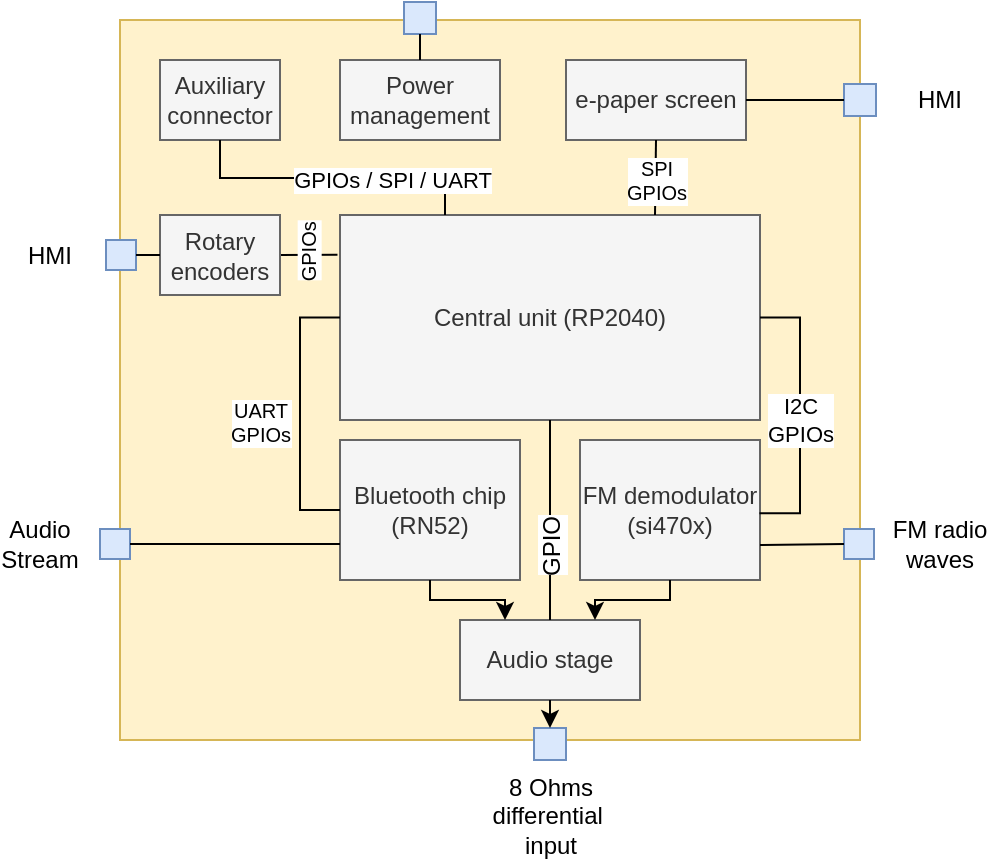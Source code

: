 <mxfile version="19.0.3" type="device" pages="4"><diagram id="YEnfEwb2zXD980lSwFBE" name="main_architecture"><mxGraphModel dx="462" dy="905" grid="1" gridSize="10" guides="1" tooltips="1" connect="1" arrows="1" fold="1" page="1" pageScale="1" pageWidth="850" pageHeight="1100" math="0" shadow="0"><root><mxCell id="0"/><mxCell id="1" parent="0"/><mxCell id="1XQqqenoJwkAMiXj3ma7-1" value="" style="rounded=0;whiteSpace=wrap;html=1;fillColor=#fff2cc;strokeColor=#d6b656;" parent="1" vertex="1"><mxGeometry x="70" y="130" width="370" height="360" as="geometry"/></mxCell><mxCell id="1XQqqenoJwkAMiXj3ma7-19" value="" style="whiteSpace=wrap;html=1;aspect=fixed;fillColor=#dae8fc;strokeColor=#6c8ebf;" parent="1" vertex="1"><mxGeometry x="432" y="384.5" width="15" height="15" as="geometry"/></mxCell><mxCell id="1XQqqenoJwkAMiXj3ma7-20" value="" style="whiteSpace=wrap;html=1;aspect=fixed;fillColor=#dae8fc;strokeColor=#6c8ebf;" parent="1" vertex="1"><mxGeometry x="60" y="384.5" width="15" height="15" as="geometry"/></mxCell><mxCell id="1XQqqenoJwkAMiXj3ma7-23" value="" style="whiteSpace=wrap;html=1;aspect=fixed;fillColor=#dae8fc;strokeColor=#6c8ebf;" parent="1" vertex="1"><mxGeometry x="277" y="484" width="16" height="16" as="geometry"/></mxCell><mxCell id="1XQqqenoJwkAMiXj3ma7-34" value="" style="whiteSpace=wrap;html=1;aspect=fixed;fillColor=#dae8fc;strokeColor=#6c8ebf;" parent="1" vertex="1"><mxGeometry x="432" y="162" width="16" height="16" as="geometry"/></mxCell><mxCell id="1XQqqenoJwkAMiXj3ma7-35" value="8 Ohms&lt;br style=&quot;font-size: 12px;&quot;&gt;differential&amp;nbsp;&lt;br style=&quot;font-size: 12px;&quot;&gt;input" style="text;html=1;strokeColor=none;fillColor=none;align=center;verticalAlign=middle;whiteSpace=wrap;rounded=0;fontSize=12;" parent="1" vertex="1"><mxGeometry x="258.5" y="505" width="53" height="45" as="geometry"/></mxCell><mxCell id="kAQ_oLfGN8ggRDIF6FAG-3" value="Power management" style="rounded=0;whiteSpace=wrap;html=1;fillColor=#f5f5f5;strokeColor=#666666;fontColor=#333333;" parent="1" vertex="1"><mxGeometry x="180" y="150" width="80" height="40" as="geometry"/></mxCell><mxCell id="kAQ_oLfGN8ggRDIF6FAG-4" value="e-paper screen" style="rounded=0;whiteSpace=wrap;html=1;fillColor=#f5f5f5;strokeColor=#666666;fontColor=#333333;" parent="1" vertex="1"><mxGeometry x="293" y="150" width="90" height="40" as="geometry"/></mxCell><mxCell id="kAQ_oLfGN8ggRDIF6FAG-5" value="Central unit (RP2040)" style="rounded=0;whiteSpace=wrap;html=1;fillColor=#f5f5f5;strokeColor=#666666;fontColor=#333333;" parent="1" vertex="1"><mxGeometry x="180" y="227.5" width="210" height="102.5" as="geometry"/></mxCell><mxCell id="kAQ_oLfGN8ggRDIF6FAG-7" value="Bluetooth chip (RN52)" style="rounded=0;whiteSpace=wrap;html=1;fillColor=#f5f5f5;strokeColor=#666666;fontColor=#333333;" parent="1" vertex="1"><mxGeometry x="180" y="340" width="90" height="70" as="geometry"/></mxCell><mxCell id="kAQ_oLfGN8ggRDIF6FAG-8" value="FM demodulator (si470x)" style="rounded=0;whiteSpace=wrap;html=1;fillColor=#f5f5f5;strokeColor=#666666;fontColor=#333333;" parent="1" vertex="1"><mxGeometry x="300" y="340" width="90" height="70" as="geometry"/></mxCell><mxCell id="kAQ_oLfGN8ggRDIF6FAG-9" value="Audio stage" style="rounded=0;whiteSpace=wrap;html=1;fillColor=#f5f5f5;strokeColor=#666666;fontColor=#333333;" parent="1" vertex="1"><mxGeometry x="240" y="430" width="90" height="40" as="geometry"/></mxCell><mxCell id="kAQ_oLfGN8ggRDIF6FAG-12" value="" style="whiteSpace=wrap;html=1;aspect=fixed;fillColor=#dae8fc;strokeColor=#6c8ebf;" parent="1" vertex="1"><mxGeometry x="63" y="240" width="15" height="15" as="geometry"/></mxCell><mxCell id="kAQ_oLfGN8ggRDIF6FAG-13" value="I2C&lt;br&gt;GPIOs" style="endArrow=none;html=1;rounded=0;entryX=1;entryY=0.5;entryDx=0;entryDy=0;exitX=0.997;exitY=0.524;exitDx=0;exitDy=0;exitPerimeter=0;edgeStyle=elbowEdgeStyle;" parent="1" source="kAQ_oLfGN8ggRDIF6FAG-8" target="kAQ_oLfGN8ggRDIF6FAG-5" edge="1"><mxGeometry x="-0.031" width="50" height="50" relative="1" as="geometry"><mxPoint x="380" y="390" as="sourcePoint"/><mxPoint x="430" y="340" as="targetPoint"/><Array as="points"><mxPoint x="410" y="330"/></Array><mxPoint as="offset"/></mxGeometry></mxCell><mxCell id="kAQ_oLfGN8ggRDIF6FAG-15" value="" style="endArrow=none;html=1;rounded=0;entryX=0;entryY=0.5;entryDx=0;entryDy=0;exitX=1;exitY=0.75;exitDx=0;exitDy=0;" parent="1" source="kAQ_oLfGN8ggRDIF6FAG-8" target="1XQqqenoJwkAMiXj3ma7-19" edge="1"><mxGeometry width="50" height="50" relative="1" as="geometry"><mxPoint x="370" y="380" as="sourcePoint"/><mxPoint x="420" y="330" as="targetPoint"/></mxGeometry></mxCell><mxCell id="kAQ_oLfGN8ggRDIF6FAG-16" value="FM radio waves" style="text;html=1;strokeColor=none;fillColor=none;align=center;verticalAlign=middle;whiteSpace=wrap;rounded=0;" parent="1" vertex="1"><mxGeometry x="450" y="377" width="60" height="30" as="geometry"/></mxCell><mxCell id="kAQ_oLfGN8ggRDIF6FAG-17" value="" style="endArrow=none;html=1;rounded=0;exitX=1;exitY=0.5;exitDx=0;exitDy=0;" parent="1" source="1XQqqenoJwkAMiXj3ma7-20" edge="1"><mxGeometry width="50" height="50" relative="1" as="geometry"><mxPoint x="147" y="392.25" as="sourcePoint"/><mxPoint x="180" y="392" as="targetPoint"/></mxGeometry></mxCell><mxCell id="kAQ_oLfGN8ggRDIF6FAG-18" value="" style="endArrow=none;html=1;rounded=0;entryX=0;entryY=0.5;entryDx=0;entryDy=0;exitX=0;exitY=0.5;exitDx=0;exitDy=0;edgeStyle=elbowEdgeStyle;" parent="1" source="kAQ_oLfGN8ggRDIF6FAG-7" target="kAQ_oLfGN8ggRDIF6FAG-5" edge="1"><mxGeometry width="50" height="50" relative="1" as="geometry"><mxPoint x="280" y="340" as="sourcePoint"/><mxPoint x="330" y="290" as="targetPoint"/><Array as="points"><mxPoint x="160" y="330"/></Array></mxGeometry></mxCell><mxCell id="kAQ_oLfGN8ggRDIF6FAG-19" value="UART&lt;br style=&quot;font-size: 10px;&quot;&gt;GPIOs" style="edgeLabel;html=1;align=center;verticalAlign=middle;resizable=0;points=[];fontSize=10;" parent="kAQ_oLfGN8ggRDIF6FAG-18" vertex="1" connectable="0"><mxGeometry x="-0.123" y="1" relative="1" as="geometry"><mxPoint x="-19" y="-5" as="offset"/></mxGeometry></mxCell><mxCell id="kAQ_oLfGN8ggRDIF6FAG-20" value="" style="endArrow=classic;html=1;rounded=0;fontSize=10;exitX=0.5;exitY=1;exitDx=0;exitDy=0;entryX=0.25;entryY=0;entryDx=0;entryDy=0;edgeStyle=elbowEdgeStyle;elbow=vertical;" parent="1" source="kAQ_oLfGN8ggRDIF6FAG-7" target="kAQ_oLfGN8ggRDIF6FAG-9" edge="1"><mxGeometry width="50" height="50" relative="1" as="geometry"><mxPoint x="250" y="350" as="sourcePoint"/><mxPoint x="300" y="300" as="targetPoint"/></mxGeometry></mxCell><mxCell id="kAQ_oLfGN8ggRDIF6FAG-21" value="" style="endArrow=classic;html=1;rounded=0;fontSize=10;elbow=vertical;exitX=0.5;exitY=1;exitDx=0;exitDy=0;entryX=0.75;entryY=0;entryDx=0;entryDy=0;edgeStyle=elbowEdgeStyle;" parent="1" source="kAQ_oLfGN8ggRDIF6FAG-8" target="kAQ_oLfGN8ggRDIF6FAG-9" edge="1"><mxGeometry width="50" height="50" relative="1" as="geometry"><mxPoint x="250" y="350" as="sourcePoint"/><mxPoint x="300" y="300" as="targetPoint"/></mxGeometry></mxCell><mxCell id="kAQ_oLfGN8ggRDIF6FAG-22" value="" style="endArrow=classic;html=1;rounded=0;fontSize=10;elbow=vertical;exitX=0.5;exitY=1;exitDx=0;exitDy=0;entryX=0.5;entryY=0;entryDx=0;entryDy=0;" parent="1" source="kAQ_oLfGN8ggRDIF6FAG-9" target="1XQqqenoJwkAMiXj3ma7-23" edge="1"><mxGeometry width="50" height="50" relative="1" as="geometry"><mxPoint x="250" y="350" as="sourcePoint"/><mxPoint x="300" y="300" as="targetPoint"/></mxGeometry></mxCell><mxCell id="kAQ_oLfGN8ggRDIF6FAG-23" value="" style="endArrow=none;html=1;rounded=0;fontSize=10;elbow=vertical;entryX=1;entryY=0.5;entryDx=0;entryDy=0;exitX=-0.006;exitY=0.194;exitDx=0;exitDy=0;exitPerimeter=0;" parent="1" source="kAQ_oLfGN8ggRDIF6FAG-5" target="kAQ_oLfGN8ggRDIF6FAG-24" edge="1"><mxGeometry width="50" height="50" relative="1" as="geometry"><mxPoint x="250" y="350" as="sourcePoint"/><mxPoint x="300" y="300" as="targetPoint"/></mxGeometry></mxCell><mxCell id="kAQ_oLfGN8ggRDIF6FAG-26" value="GPIOs" style="edgeLabel;html=1;align=center;verticalAlign=middle;resizable=0;points=[];fontSize=10;rotation=-90;" parent="kAQ_oLfGN8ggRDIF6FAG-23" vertex="1" connectable="0"><mxGeometry x="-0.588" y="1" relative="1" as="geometry"><mxPoint x="-9" y="-2" as="offset"/></mxGeometry></mxCell><mxCell id="kAQ_oLfGN8ggRDIF6FAG-24" value="Rotary&lt;br&gt;encoders" style="rounded=0;whiteSpace=wrap;html=1;fillColor=#f5f5f5;strokeColor=#666666;fontColor=#333333;" parent="1" vertex="1"><mxGeometry x="90" y="227.5" width="60" height="40" as="geometry"/></mxCell><mxCell id="kAQ_oLfGN8ggRDIF6FAG-27" value="" style="endArrow=none;html=1;rounded=0;fontSize=10;elbow=vertical;entryX=1;entryY=0.5;entryDx=0;entryDy=0;exitX=0;exitY=0.5;exitDx=0;exitDy=0;" parent="1" source="kAQ_oLfGN8ggRDIF6FAG-24" target="kAQ_oLfGN8ggRDIF6FAG-12" edge="1"><mxGeometry width="50" height="50" relative="1" as="geometry"><mxPoint x="250" y="350" as="sourcePoint"/><mxPoint x="300" y="300" as="targetPoint"/></mxGeometry></mxCell><mxCell id="kAQ_oLfGN8ggRDIF6FAG-28" value="" style="endArrow=none;html=1;rounded=0;fontSize=10;elbow=vertical;entryX=0.5;entryY=1;entryDx=0;entryDy=0;exitX=0.75;exitY=0;exitDx=0;exitDy=0;" parent="1" source="kAQ_oLfGN8ggRDIF6FAG-5" target="kAQ_oLfGN8ggRDIF6FAG-4" edge="1"><mxGeometry width="50" height="50" relative="1" as="geometry"><mxPoint x="230" y="340" as="sourcePoint"/><mxPoint x="280" y="290" as="targetPoint"/></mxGeometry></mxCell><mxCell id="kAQ_oLfGN8ggRDIF6FAG-30" value="SPI&lt;br&gt;GPIOs" style="edgeLabel;html=1;align=center;verticalAlign=middle;resizable=0;points=[];fontSize=10;" parent="kAQ_oLfGN8ggRDIF6FAG-28" vertex="1" connectable="0"><mxGeometry x="0.433" relative="1" as="geometry"><mxPoint y="9" as="offset"/></mxGeometry></mxCell><mxCell id="kAQ_oLfGN8ggRDIF6FAG-31" value="" style="endArrow=none;html=1;rounded=0;fontSize=10;elbow=vertical;entryX=0;entryY=0.5;entryDx=0;entryDy=0;exitX=1;exitY=0.5;exitDx=0;exitDy=0;" parent="1" source="kAQ_oLfGN8ggRDIF6FAG-4" target="1XQqqenoJwkAMiXj3ma7-34" edge="1"><mxGeometry width="50" height="50" relative="1" as="geometry"><mxPoint x="230" y="280" as="sourcePoint"/><mxPoint x="280" y="230" as="targetPoint"/></mxGeometry></mxCell><mxCell id="kAQ_oLfGN8ggRDIF6FAG-32" value="HMI" style="text;html=1;strokeColor=none;fillColor=none;align=center;verticalAlign=middle;whiteSpace=wrap;rounded=0;" parent="1" vertex="1"><mxGeometry x="450" y="155" width="60" height="30" as="geometry"/></mxCell><mxCell id="kAQ_oLfGN8ggRDIF6FAG-33" value="HMI" style="text;html=1;strokeColor=none;fillColor=none;align=center;verticalAlign=middle;whiteSpace=wrap;rounded=0;" parent="1" vertex="1"><mxGeometry x="20" y="232.5" width="30" height="30" as="geometry"/></mxCell><mxCell id="kAQ_oLfGN8ggRDIF6FAG-34" value="Audio Stream" style="text;html=1;strokeColor=none;fillColor=none;align=center;verticalAlign=middle;whiteSpace=wrap;rounded=0;" parent="1" vertex="1"><mxGeometry x="10" y="377" width="40" height="30" as="geometry"/></mxCell><mxCell id="kAQ_oLfGN8ggRDIF6FAG-35" value="" style="whiteSpace=wrap;html=1;aspect=fixed;fillColor=#dae8fc;strokeColor=#6c8ebf;" parent="1" vertex="1"><mxGeometry x="212" y="121" width="16" height="16" as="geometry"/></mxCell><mxCell id="kAQ_oLfGN8ggRDIF6FAG-36" value="" style="endArrow=none;html=1;rounded=0;fontSize=12;elbow=vertical;entryX=0.5;entryY=1;entryDx=0;entryDy=0;exitX=0.5;exitY=0;exitDx=0;exitDy=0;" parent="1" source="kAQ_oLfGN8ggRDIF6FAG-3" target="kAQ_oLfGN8ggRDIF6FAG-35" edge="1"><mxGeometry width="50" height="50" relative="1" as="geometry"><mxPoint x="240" y="270" as="sourcePoint"/><mxPoint x="290" y="220" as="targetPoint"/></mxGeometry></mxCell><mxCell id="kAQ_oLfGN8ggRDIF6FAG-37" value="Auxiliary connector" style="rounded=0;whiteSpace=wrap;html=1;fillColor=#f5f5f5;strokeColor=#666666;fontColor=#333333;" parent="1" vertex="1"><mxGeometry x="90" y="150" width="60" height="40" as="geometry"/></mxCell><mxCell id="kAQ_oLfGN8ggRDIF6FAG-39" value="" style="endArrow=none;html=1;rounded=0;fontSize=12;elbow=vertical;entryX=0.5;entryY=1;entryDx=0;entryDy=0;exitX=0.25;exitY=0;exitDx=0;exitDy=0;edgeStyle=elbowEdgeStyle;" parent="1" source="kAQ_oLfGN8ggRDIF6FAG-5" target="kAQ_oLfGN8ggRDIF6FAG-37" edge="1"><mxGeometry width="50" height="50" relative="1" as="geometry"><mxPoint x="210" y="330" as="sourcePoint"/><mxPoint x="260" y="280" as="targetPoint"/></mxGeometry></mxCell><mxCell id="HY2UZVefhJvJGk-gRaPK-1" value="GPIOs / SPI / UART" style="edgeLabel;html=1;align=center;verticalAlign=middle;resizable=0;points=[];" parent="kAQ_oLfGN8ggRDIF6FAG-39" vertex="1" connectable="0"><mxGeometry x="-0.393" y="1" relative="1" as="geometry"><mxPoint as="offset"/></mxGeometry></mxCell><mxCell id="kAQ_oLfGN8ggRDIF6FAG-40" value="" style="endArrow=none;html=1;rounded=0;fontSize=12;elbow=vertical;entryX=0.5;entryY=1;entryDx=0;entryDy=0;exitX=0.5;exitY=0;exitDx=0;exitDy=0;" parent="1" source="kAQ_oLfGN8ggRDIF6FAG-9" target="kAQ_oLfGN8ggRDIF6FAG-5" edge="1"><mxGeometry width="50" height="50" relative="1" as="geometry"><mxPoint x="210" y="330" as="sourcePoint"/><mxPoint x="260" y="280" as="targetPoint"/></mxGeometry></mxCell><mxCell id="kAQ_oLfGN8ggRDIF6FAG-41" value="GPIO" style="edgeLabel;html=1;align=center;verticalAlign=middle;resizable=0;points=[];fontSize=12;rotation=-90;" parent="kAQ_oLfGN8ggRDIF6FAG-40" vertex="1" connectable="0"><mxGeometry x="-0.271" y="-1" relative="1" as="geometry"><mxPoint as="offset"/></mxGeometry></mxCell></root></mxGraphModel></diagram><diagram id="E0n-pu54gdYsQDti8M8i" name="software_architecture"><mxGraphModel dx="854" dy="905" grid="1" gridSize="10" guides="1" tooltips="1" connect="1" arrows="1" fold="1" page="1" pageScale="1" pageWidth="850" pageHeight="1100" math="0" shadow="0"><root><mxCell id="0"/><mxCell id="1" parent="0"/><mxCell id="f1KqdGszKB3Lq9fqpoSU-1" value="" style="rounded=0;whiteSpace=wrap;html=1;fillColor=#fff2cc;strokeColor=#d6b656;" parent="1" vertex="1"><mxGeometry x="80" y="200" width="510" height="320" as="geometry"/></mxCell><mxCell id="LApsVusAkA21mLHRFyF6-1" value="Application (main)" style="rounded=0;whiteSpace=wrap;html=1;fillColor=#dae8fc;strokeColor=#6c8ebf;" parent="1" vertex="1"><mxGeometry x="90" y="210" width="490" height="70" as="geometry"/></mxCell><mxCell id="LApsVusAkA21mLHRFyF6-2" value="re_Buttons" style="rounded=0;whiteSpace=wrap;html=1;fillColor=#dae8fc;strokeColor=#6c8ebf;" parent="1" vertex="1"><mxGeometry x="90" y="290" width="90" height="70" as="geometry"/></mxCell><mxCell id="LApsVusAkA21mLHRFyF6-3" value="bt_rn52" style="rounded=0;whiteSpace=wrap;html=1;fillColor=#dae8fc;strokeColor=#6c8ebf;" parent="1" vertex="1"><mxGeometry x="190" y="290" width="90" height="70" as="geometry"/></mxCell><mxCell id="LApsVusAkA21mLHRFyF6-4" value="fm_si470x" style="rounded=0;whiteSpace=wrap;html=1;fillColor=#dae8fc;strokeColor=#6c8ebf;" parent="1" vertex="1"><mxGeometry x="290" y="290" width="90" height="70" as="geometry"/></mxCell><mxCell id="LApsVusAkA21mLHRFyF6-5" value="hmi_ePaper" style="rounded=0;whiteSpace=wrap;html=1;fillColor=#dae8fc;strokeColor=#6c8ebf;" parent="1" vertex="1"><mxGeometry x="490" y="290" width="90" height="70" as="geometry"/></mxCell><mxCell id="LApsVusAkA21mLHRFyF6-6" value="Pico SDK" style="rounded=0;whiteSpace=wrap;html=1;fillColor=#dae8fc;strokeColor=#6c8ebf;" parent="1" vertex="1"><mxGeometry x="90" y="370" width="490" height="90" as="geometry"/></mxCell><mxCell id="LApsVusAkA21mLHRFyF6-7" value="RP2040 hardware" style="rounded=0;whiteSpace=wrap;html=1;fillColor=#f5f5f5;strokeColor=#666666;fontColor=#333333;" parent="1" vertex="1"><mxGeometry x="90" y="470" width="490" height="40" as="geometry"/></mxCell><mxCell id="LApsVusAkA21mLHRFyF6-8" value="UART" style="rounded=0;whiteSpace=wrap;html=1;fillColor=#dae8fc;strokeColor=#6c8ebf;" parent="1" vertex="1"><mxGeometry x="100" y="380" width="70" height="70" as="geometry"/></mxCell><mxCell id="LApsVusAkA21mLHRFyF6-9" value="GPIO" style="rounded=0;whiteSpace=wrap;html=1;fillColor=#dae8fc;strokeColor=#6c8ebf;" parent="1" vertex="1"><mxGeometry x="180" y="380" width="70" height="70" as="geometry"/></mxCell><mxCell id="LApsVusAkA21mLHRFyF6-10" value="I2C" style="rounded=0;whiteSpace=wrap;html=1;fillColor=#dae8fc;strokeColor=#6c8ebf;" parent="1" vertex="1"><mxGeometry x="500" y="380" width="70" height="70" as="geometry"/></mxCell><mxCell id="LApsVusAkA21mLHRFyF6-11" value="..." style="rounded=0;whiteSpace=wrap;html=1;fillColor=#dae8fc;strokeColor=#6c8ebf;" parent="1" vertex="1"><mxGeometry x="420" y="380" width="70" height="70" as="geometry"/></mxCell><mxCell id="LApsVusAkA21mLHRFyF6-13" value="rdsDecoder" style="rounded=0;whiteSpace=wrap;html=1;fillColor=#dae8fc;strokeColor=#6c8ebf;" parent="1" vertex="1"><mxGeometry x="390" y="290" width="90" height="70" as="geometry"/></mxCell></root></mxGraphModel></diagram><diagram id="z-cV1Io3WfqnvgtuUmkP" name="behavioral_selectFMStation"><mxGraphModel dx="1005" dy="1065" grid="1" gridSize="10" guides="1" tooltips="1" connect="1" arrows="1" fold="1" page="1" pageScale="1" pageWidth="850" pageHeight="1100" math="0" shadow="0"><root><mxCell id="0"/><mxCell id="1" parent="0"/><mxCell id="xULPktiCo29K2xhy4BVJ-32" value="" style="edgeStyle=orthogonalEdgeStyle;rounded=0;orthogonalLoop=1;jettySize=auto;html=1;" edge="1" parent="1" source="xULPktiCo29K2xhy4BVJ-1" target="xULPktiCo29K2xhy4BVJ-3"><mxGeometry relative="1" as="geometry"/></mxCell><mxCell id="xULPktiCo29K2xhy4BVJ-1" value="RE_2 pushed" style="shape=hexagon;perimeter=hexagonPerimeter2;whiteSpace=wrap;html=1;fixedSize=1;fillColor=#d5e8d4;strokeColor=#82b366;" vertex="1" parent="1"><mxGeometry x="530" y="100" width="120" height="50" as="geometry"/></mxCell><mxCell id="xULPktiCo29K2xhy4BVJ-31" value="" style="edgeStyle=orthogonalEdgeStyle;rounded=0;orthogonalLoop=1;jettySize=auto;html=1;" edge="1" parent="1" source="xULPktiCo29K2xhy4BVJ-2" target="xULPktiCo29K2xhy4BVJ-3"><mxGeometry relative="1" as="geometry"/></mxCell><mxCell id="xULPktiCo29K2xhy4BVJ-2" value="Show list of favorites" style="rounded=1;whiteSpace=wrap;html=1;fillColor=#dae8fc;strokeColor=#6c8ebf;" vertex="1" parent="1"><mxGeometry x="530" y="170" width="120" height="60" as="geometry"/></mxCell><mxCell id="xULPktiCo29K2xhy4BVJ-13" value="" style="edgeStyle=orthogonalEdgeStyle;rounded=0;orthogonalLoop=1;jettySize=auto;html=1;" edge="1" parent="1" source="xULPktiCo29K2xhy4BVJ-3" target="xULPktiCo29K2xhy4BVJ-12"><mxGeometry relative="1" as="geometry"><Array as="points"><mxPoint x="590" y="340"/><mxPoint x="390" y="340"/></Array></mxGeometry></mxCell><mxCell id="xULPktiCo29K2xhy4BVJ-23" value="" style="edgeStyle=orthogonalEdgeStyle;rounded=0;orthogonalLoop=1;jettySize=auto;html=1;entryX=0.5;entryY=0;entryDx=0;entryDy=0;" edge="1" parent="1" source="xULPktiCo29K2xhy4BVJ-3" target="xULPktiCo29K2xhy4BVJ-22"><mxGeometry relative="1" as="geometry"><Array as="points"><mxPoint x="590" y="340"/><mxPoint x="720" y="340"/></Array></mxGeometry></mxCell><mxCell id="xULPktiCo29K2xhy4BVJ-3" value="Set cursor to first index of favorites" style="rounded=1;whiteSpace=wrap;html=1;fillColor=#dae8fc;strokeColor=#6c8ebf;" vertex="1" parent="1"><mxGeometry x="530" y="250" width="120" height="60" as="geometry"/></mxCell><mxCell id="xULPktiCo29K2xhy4BVJ-6" value="" style="edgeStyle=orthogonalEdgeStyle;rounded=0;orthogonalLoop=1;jettySize=auto;html=1;" edge="1" parent="1" target="xULPktiCo29K2xhy4BVJ-5"><mxGeometry relative="1" as="geometry"><mxPoint x="550" y="440" as="sourcePoint"/></mxGeometry></mxCell><mxCell id="xULPktiCo29K2xhy4BVJ-8" value="" style="edgeStyle=orthogonalEdgeStyle;rounded=0;orthogonalLoop=1;jettySize=auto;html=1;" edge="1" parent="1" source="xULPktiCo29K2xhy4BVJ-5" target="xULPktiCo29K2xhy4BVJ-7"><mxGeometry relative="1" as="geometry"/></mxCell><mxCell id="xULPktiCo29K2xhy4BVJ-5" value="Move cursor next favorite" style="rounded=1;whiteSpace=wrap;html=1;fillColor=#dae8fc;strokeColor=#6c8ebf;" vertex="1" parent="1"><mxGeometry x="490" y="460" width="120" height="60" as="geometry"/></mxCell><mxCell id="xULPktiCo29K2xhy4BVJ-10" value="" style="edgeStyle=orthogonalEdgeStyle;rounded=0;orthogonalLoop=1;jettySize=auto;html=1;" edge="1" parent="1" source="xULPktiCo29K2xhy4BVJ-7" target="xULPktiCo29K2xhy4BVJ-9"><mxGeometry relative="1" as="geometry"><Array as="points"><mxPoint x="630" y="580"/></Array></mxGeometry></mxCell><mxCell id="xULPktiCo29K2xhy4BVJ-35" style="edgeStyle=orthogonalEdgeStyle;rounded=0;orthogonalLoop=1;jettySize=auto;html=1;entryX=0.5;entryY=0;entryDx=0;entryDy=0;" edge="1" parent="1" source="xULPktiCo29K2xhy4BVJ-7" target="xULPktiCo29K2xhy4BVJ-20"><mxGeometry relative="1" as="geometry"><Array as="points"><mxPoint x="550" y="750"/><mxPoint x="300" y="750"/><mxPoint x="300" y="340"/><mxPoint x="550" y="340"/></Array></mxGeometry></mxCell><mxCell id="xULPktiCo29K2xhy4BVJ-7" value="index &amp;gt; MAX_INDEX" style="rhombus;whiteSpace=wrap;html=1;rounded=1;fillColor=#fff2cc;strokeColor=#d6b656;" vertex="1" parent="1"><mxGeometry x="495" y="540" width="110" height="80" as="geometry"/></mxCell><mxCell id="xULPktiCo29K2xhy4BVJ-36" style="edgeStyle=orthogonalEdgeStyle;rounded=0;orthogonalLoop=1;jettySize=auto;html=1;" edge="1" parent="1" source="xULPktiCo29K2xhy4BVJ-9" target="xULPktiCo29K2xhy4BVJ-20"><mxGeometry relative="1" as="geometry"><mxPoint x="470" y="360" as="targetPoint"/><Array as="points"><mxPoint x="630" y="750"/><mxPoint x="300" y="750"/><mxPoint x="300" y="340"/><mxPoint x="550" y="340"/></Array></mxGeometry></mxCell><mxCell id="xULPktiCo29K2xhy4BVJ-9" value="index = 0" style="whiteSpace=wrap;html=1;rounded=1;fillColor=#dae8fc;strokeColor=#6c8ebf;" vertex="1" parent="1"><mxGeometry x="570" y="670" width="120" height="60" as="geometry"/></mxCell><mxCell id="xULPktiCo29K2xhy4BVJ-15" value="" style="edgeStyle=orthogonalEdgeStyle;rounded=0;orthogonalLoop=1;jettySize=auto;html=1;" edge="1" parent="1" source="xULPktiCo29K2xhy4BVJ-12" target="xULPktiCo29K2xhy4BVJ-14"><mxGeometry relative="1" as="geometry"/></mxCell><mxCell id="xULPktiCo29K2xhy4BVJ-12" value="RE_2 direct turn" style="rhombus;whiteSpace=wrap;html=1;rounded=1;fillColor=#fff2cc;strokeColor=#d6b656;" vertex="1" parent="1"><mxGeometry x="335" y="360" width="110" height="80" as="geometry"/></mxCell><mxCell id="xULPktiCo29K2xhy4BVJ-17" value="" style="edgeStyle=orthogonalEdgeStyle;rounded=0;orthogonalLoop=1;jettySize=auto;html=1;" edge="1" parent="1" source="xULPktiCo29K2xhy4BVJ-14" target="xULPktiCo29K2xhy4BVJ-16"><mxGeometry relative="1" as="geometry"/></mxCell><mxCell id="xULPktiCo29K2xhy4BVJ-14" value="Move cursor previous favorite" style="whiteSpace=wrap;html=1;rounded=1;fillColor=#dae8fc;strokeColor=#6c8ebf;" vertex="1" parent="1"><mxGeometry x="330" y="460" width="120" height="60" as="geometry"/></mxCell><mxCell id="xULPktiCo29K2xhy4BVJ-19" value="" style="edgeStyle=orthogonalEdgeStyle;rounded=0;orthogonalLoop=1;jettySize=auto;html=1;" edge="1" parent="1" source="xULPktiCo29K2xhy4BVJ-16" target="xULPktiCo29K2xhy4BVJ-18"><mxGeometry relative="1" as="geometry"><Array as="points"><mxPoint x="475" y="580"/></Array></mxGeometry></mxCell><mxCell id="xULPktiCo29K2xhy4BVJ-34" style="edgeStyle=orthogonalEdgeStyle;rounded=0;orthogonalLoop=1;jettySize=auto;html=1;entryX=0.5;entryY=0;entryDx=0;entryDy=0;" edge="1" parent="1" source="xULPktiCo29K2xhy4BVJ-16" target="xULPktiCo29K2xhy4BVJ-12"><mxGeometry relative="1" as="geometry"><Array as="points"><mxPoint x="390" y="750"/><mxPoint x="300" y="750"/><mxPoint x="300" y="340"/><mxPoint x="390" y="340"/></Array></mxGeometry></mxCell><mxCell id="xULPktiCo29K2xhy4BVJ-16" value="index &amp;lt; 0" style="rhombus;whiteSpace=wrap;html=1;rounded=1;fillColor=#fff2cc;strokeColor=#d6b656;" vertex="1" parent="1"><mxGeometry x="332.5" y="540" width="115" height="80" as="geometry"/></mxCell><mxCell id="xULPktiCo29K2xhy4BVJ-33" style="edgeStyle=orthogonalEdgeStyle;rounded=0;orthogonalLoop=1;jettySize=auto;html=1;entryX=0.5;entryY=0;entryDx=0;entryDy=0;" edge="1" parent="1" source="xULPktiCo29K2xhy4BVJ-18" target="xULPktiCo29K2xhy4BVJ-12"><mxGeometry relative="1" as="geometry"><mxPoint x="108" y="720" as="targetPoint"/><Array as="points"><mxPoint x="475" y="750"/><mxPoint x="300" y="750"/><mxPoint x="300" y="340"/><mxPoint x="390" y="340"/></Array></mxGeometry></mxCell><mxCell id="xULPktiCo29K2xhy4BVJ-18" value="index = MAX_INDEX" style="whiteSpace=wrap;html=1;rounded=1;fillColor=#dae8fc;strokeColor=#6c8ebf;" vertex="1" parent="1"><mxGeometry x="415" y="670" width="120" height="60" as="geometry"/></mxCell><mxCell id="xULPktiCo29K2xhy4BVJ-20" value="RE_2 indirect turn" style="rhombus;whiteSpace=wrap;html=1;rounded=1;fillColor=#fff2cc;strokeColor=#d6b656;" vertex="1" parent="1"><mxGeometry x="495" y="360" width="110" height="80" as="geometry"/></mxCell><mxCell id="xULPktiCo29K2xhy4BVJ-38" value="" style="edgeStyle=orthogonalEdgeStyle;rounded=0;orthogonalLoop=1;jettySize=auto;html=1;" edge="1" parent="1" source="xULPktiCo29K2xhy4BVJ-22" target="xULPktiCo29K2xhy4BVJ-27"><mxGeometry relative="1" as="geometry"/></mxCell><mxCell id="xULPktiCo29K2xhy4BVJ-41" style="edgeStyle=orthogonalEdgeStyle;rounded=0;orthogonalLoop=1;jettySize=auto;html=1;" edge="1" parent="1" source="xULPktiCo29K2xhy4BVJ-22" target="xULPktiCo29K2xhy4BVJ-40"><mxGeometry relative="1" as="geometry"><Array as="points"><mxPoint x="947" y="400"/></Array></mxGeometry></mxCell><mxCell id="xULPktiCo29K2xhy4BVJ-42" style="edgeStyle=orthogonalEdgeStyle;rounded=0;orthogonalLoop=1;jettySize=auto;html=1;" edge="1" parent="1" source="xULPktiCo29K2xhy4BVJ-22" target="xULPktiCo29K2xhy4BVJ-25"><mxGeometry relative="1" as="geometry"><Array as="points"><mxPoint x="808" y="400"/></Array></mxGeometry></mxCell><mxCell id="xULPktiCo29K2xhy4BVJ-22" value="RE_2 pushed" style="rhombus;whiteSpace=wrap;html=1;rounded=1;fillColor=#fff2cc;strokeColor=#d6b656;" vertex="1" parent="1"><mxGeometry x="665" y="360" width="110" height="80" as="geometry"/></mxCell><mxCell id="xULPktiCo29K2xhy4BVJ-43" style="edgeStyle=orthogonalEdgeStyle;rounded=0;orthogonalLoop=1;jettySize=auto;html=1;entryX=0.5;entryY=0;entryDx=0;entryDy=0;" edge="1" parent="1" source="xULPktiCo29K2xhy4BVJ-25" target="xULPktiCo29K2xhy4BVJ-29"><mxGeometry relative="1" as="geometry"><Array as="points"><mxPoint x="807" y="640"/><mxPoint x="720" y="640"/></Array></mxGeometry></mxCell><mxCell id="xULPktiCo29K2xhy4BVJ-25" value="Cursor is on &lt;br&gt;&quot;exit&quot;" style="rhombus;whiteSpace=wrap;html=1;rounded=1;fillColor=#fff2cc;strokeColor=#d6b656;" vertex="1" parent="1"><mxGeometry x="740" y="540" width="135" height="80" as="geometry"/></mxCell><mxCell id="xULPktiCo29K2xhy4BVJ-39" value="" style="edgeStyle=orthogonalEdgeStyle;rounded=0;orthogonalLoop=1;jettySize=auto;html=1;" edge="1" parent="1" source="xULPktiCo29K2xhy4BVJ-27" target="xULPktiCo29K2xhy4BVJ-29"><mxGeometry relative="1" as="geometry"/></mxCell><mxCell id="xULPktiCo29K2xhy4BVJ-27" value="Tune FM demodulator to selected station channel" style="whiteSpace=wrap;html=1;rounded=1;fillColor=#dae8fc;strokeColor=#6c8ebf;" vertex="1" parent="1"><mxGeometry x="660" y="460" width="120" height="60" as="geometry"/></mxCell><mxCell id="xULPktiCo29K2xhy4BVJ-29" value="end" style="ellipse;whiteSpace=wrap;html=1;aspect=fixed;fillColor=#f5f5f5;fontColor=#333333;strokeColor=#666666;" vertex="1" parent="1"><mxGeometry x="690" y="850" width="60" height="60" as="geometry"/></mxCell><mxCell id="xULPktiCo29K2xhy4BVJ-46" value="" style="edgeStyle=orthogonalEdgeStyle;rounded=0;orthogonalLoop=1;jettySize=auto;html=1;" edge="1" parent="1" source="xULPktiCo29K2xhy4BVJ-40" target="xULPktiCo29K2xhy4BVJ-45"><mxGeometry relative="1" as="geometry"/></mxCell><mxCell id="xULPktiCo29K2xhy4BVJ-40" value="Cursor is on &lt;br&gt;&quot;save actual &lt;br&gt;station&quot;" style="rhombus;whiteSpace=wrap;html=1;rounded=1;fillColor=#fff2cc;strokeColor=#d6b656;" vertex="1" parent="1"><mxGeometry x="880" y="440" width="135" height="80" as="geometry"/></mxCell><mxCell id="xULPktiCo29K2xhy4BVJ-48" value="" style="edgeStyle=orthogonalEdgeStyle;rounded=0;orthogonalLoop=1;jettySize=auto;html=1;" edge="1" parent="1" source="xULPktiCo29K2xhy4BVJ-45" target="xULPktiCo29K2xhy4BVJ-47"><mxGeometry relative="1" as="geometry"/></mxCell><mxCell id="xULPktiCo29K2xhy4BVJ-45" value="same cursor moving algorithm as described with RE_2 turns" style="whiteSpace=wrap;html=1;rounded=1;fillColor=#f8cecc;strokeColor=#b85450;" vertex="1" parent="1"><mxGeometry x="887.5" y="550" width="120" height="60" as="geometry"/></mxCell><mxCell id="xULPktiCo29K2xhy4BVJ-50" style="edgeStyle=orthogonalEdgeStyle;rounded=0;orthogonalLoop=1;jettySize=auto;html=1;entryX=0.5;entryY=0;entryDx=0;entryDy=0;" edge="1" parent="1" source="xULPktiCo29K2xhy4BVJ-47" target="xULPktiCo29K2xhy4BVJ-45"><mxGeometry relative="1" as="geometry"><Array as="points"><mxPoint x="1028" y="670"/><mxPoint x="1028" y="530"/><mxPoint x="947" y="530"/></Array></mxGeometry></mxCell><mxCell id="xULPktiCo29K2xhy4BVJ-54" value="" style="edgeStyle=orthogonalEdgeStyle;rounded=0;orthogonalLoop=1;jettySize=auto;html=1;" edge="1" parent="1" source="xULPktiCo29K2xhy4BVJ-47" target="xULPktiCo29K2xhy4BVJ-53"><mxGeometry relative="1" as="geometry"><Array as="points"><mxPoint x="947" y="730"/><mxPoint x="850" y="730"/></Array></mxGeometry></mxCell><mxCell id="xULPktiCo29K2xhy4BVJ-47" value="RE_2 pushed" style="rhombus;whiteSpace=wrap;html=1;rounded=1;fillColor=#fff2cc;strokeColor=#d6b656;" vertex="1" parent="1"><mxGeometry x="892.5" y="630" width="110" height="80" as="geometry"/></mxCell><mxCell id="xULPktiCo29K2xhy4BVJ-56" style="edgeStyle=orthogonalEdgeStyle;rounded=0;orthogonalLoop=1;jettySize=auto;html=1;entryX=0.5;entryY=0;entryDx=0;entryDy=0;" edge="1" parent="1" source="xULPktiCo29K2xhy4BVJ-53" target="xULPktiCo29K2xhy4BVJ-29"><mxGeometry relative="1" as="geometry"><Array as="points"><mxPoint x="845" y="830"/><mxPoint x="720" y="830"/></Array></mxGeometry></mxCell><mxCell id="xULPktiCo29K2xhy4BVJ-53" value="Save FM station frequency and metadata (if exists) on favorite pointed by cursor" style="whiteSpace=wrap;html=1;rounded=1;fillColor=#dae8fc;strokeColor=#6c8ebf;" vertex="1" parent="1"><mxGeometry x="760" y="740" width="170" height="70" as="geometry"/></mxCell></root></mxGraphModel></diagram><diagram id="QDqYnmpE3FDuqC9ChLPl" name="behavioral_RotaryEncoders"><mxGraphModel dx="589" dy="624" grid="1" gridSize="10" guides="1" tooltips="1" connect="1" arrows="1" fold="1" page="1" pageScale="1" pageWidth="850" pageHeight="1100" math="0" shadow="0"><root><mxCell id="0"/><mxCell id="1" parent="0"/><mxCell id="bqT4k7ab2ePIMnqn0Y2W-3" value="" style="edgeStyle=orthogonalEdgeStyle;rounded=0;orthogonalLoop=1;jettySize=auto;html=1;curved=1;" edge="1" parent="1" source="bqT4k7ab2ePIMnqn0Y2W-1" target="bqT4k7ab2ePIMnqn0Y2W-2"><mxGeometry relative="1" as="geometry"/></mxCell><mxCell id="bqT4k7ab2ePIMnqn0Y2W-16" value="GPIO_B&lt;br&gt;interrupt" style="edgeLabel;html=1;align=center;verticalAlign=middle;resizable=0;points=[];" vertex="1" connectable="0" parent="bqT4k7ab2ePIMnqn0Y2W-3"><mxGeometry x="0.333" y="-31" relative="1" as="geometry"><mxPoint as="offset"/></mxGeometry></mxCell><mxCell id="bqT4k7ab2ePIMnqn0Y2W-8" style="edgeStyle=orthogonalEdgeStyle;curved=1;rounded=0;orthogonalLoop=1;jettySize=auto;html=1;exitX=0;exitY=0.5;exitDx=0;exitDy=0;" edge="1" parent="1" source="bqT4k7ab2ePIMnqn0Y2W-1" target="bqT4k7ab2ePIMnqn0Y2W-4"><mxGeometry relative="1" as="geometry"/></mxCell><mxCell id="bqT4k7ab2ePIMnqn0Y2W-15" value="GPIO_A&amp;nbsp;&lt;br&gt;interrupt" style="edgeLabel;html=1;align=center;verticalAlign=middle;resizable=0;points=[];" vertex="1" connectable="0" parent="bqT4k7ab2ePIMnqn0Y2W-8"><mxGeometry x="0.292" y="22" relative="1" as="geometry"><mxPoint as="offset"/></mxGeometry></mxCell><mxCell id="bqT4k7ab2ePIMnqn0Y2W-1" value="Wait / IDLE" style="ellipse;whiteSpace=wrap;html=1;fillColor=#fff2cc;strokeColor=#d6b656;" vertex="1" parent="1"><mxGeometry x="370" y="180" width="120" height="80" as="geometry"/></mxCell><mxCell id="bqT4k7ab2ePIMnqn0Y2W-6" style="edgeStyle=orthogonalEdgeStyle;curved=1;rounded=0;orthogonalLoop=1;jettySize=auto;html=1;entryX=1;entryY=1;entryDx=0;entryDy=0;exitX=0;exitY=0;exitDx=0;exitDy=0;" edge="1" parent="1" source="bqT4k7ab2ePIMnqn0Y2W-2" target="bqT4k7ab2ePIMnqn0Y2W-1"><mxGeometry relative="1" as="geometry"><Array as="points"><mxPoint x="588" y="310"/><mxPoint x="472" y="310"/></Array></mxGeometry></mxCell><mxCell id="bqT4k7ab2ePIMnqn0Y2W-7" value="30 ms timeout" style="edgeLabel;html=1;align=center;verticalAlign=middle;resizable=0;points=[];" vertex="1" connectable="0" parent="bqT4k7ab2ePIMnqn0Y2W-6"><mxGeometry x="0.122" y="-25" relative="1" as="geometry"><mxPoint as="offset"/></mxGeometry></mxCell><mxCell id="bqT4k7ab2ePIMnqn0Y2W-19" style="edgeStyle=orthogonalEdgeStyle;curved=1;rounded=0;orthogonalLoop=1;jettySize=auto;html=1;entryX=0.5;entryY=1;entryDx=0;entryDy=0;" edge="1" parent="1" source="bqT4k7ab2ePIMnqn0Y2W-2" target="bqT4k7ab2ePIMnqn0Y2W-1"><mxGeometry relative="1" as="geometry"><Array as="points"><mxPoint x="630" y="450"/><mxPoint x="430" y="450"/></Array></mxGeometry></mxCell><mxCell id="bqT4k7ab2ePIMnqn0Y2W-20" value="GPIO_A interrupt&lt;br&gt;&amp;gt; send RE_x INDIRECT_TURN" style="edgeLabel;html=1;align=center;verticalAlign=middle;resizable=0;points=[];" vertex="1" connectable="0" parent="bqT4k7ab2ePIMnqn0Y2W-19"><mxGeometry x="-0.435" y="3" relative="1" as="geometry"><mxPoint x="-1" y="-3" as="offset"/></mxGeometry></mxCell><mxCell id="bqT4k7ab2ePIMnqn0Y2W-2" value="Wait B" style="ellipse;whiteSpace=wrap;html=1;fillColor=#fff2cc;strokeColor=#d6b656;" vertex="1" parent="1"><mxGeometry x="570" y="340" width="120" height="80" as="geometry"/></mxCell><mxCell id="bqT4k7ab2ePIMnqn0Y2W-9" style="edgeStyle=orthogonalEdgeStyle;curved=1;rounded=0;orthogonalLoop=1;jettySize=auto;html=1;entryX=0;entryY=1;entryDx=0;entryDy=0;exitX=1;exitY=0;exitDx=0;exitDy=0;" edge="1" parent="1" source="bqT4k7ab2ePIMnqn0Y2W-4" target="bqT4k7ab2ePIMnqn0Y2W-1"><mxGeometry relative="1" as="geometry"><Array as="points"><mxPoint x="292" y="310"/><mxPoint x="388" y="310"/></Array></mxGeometry></mxCell><mxCell id="bqT4k7ab2ePIMnqn0Y2W-10" value="30 ms timeout" style="edgeLabel;html=1;align=center;verticalAlign=middle;resizable=0;points=[];" vertex="1" connectable="0" parent="bqT4k7ab2ePIMnqn0Y2W-9"><mxGeometry x="-0.01" y="18" relative="1" as="geometry"><mxPoint as="offset"/></mxGeometry></mxCell><mxCell id="bqT4k7ab2ePIMnqn0Y2W-17" style="edgeStyle=orthogonalEdgeStyle;curved=1;rounded=0;orthogonalLoop=1;jettySize=auto;html=1;entryX=0.5;entryY=1;entryDx=0;entryDy=0;" edge="1" parent="1" source="bqT4k7ab2ePIMnqn0Y2W-4" target="bqT4k7ab2ePIMnqn0Y2W-1"><mxGeometry relative="1" as="geometry"><Array as="points"><mxPoint x="250" y="450"/><mxPoint x="430" y="450"/></Array></mxGeometry></mxCell><mxCell id="bqT4k7ab2ePIMnqn0Y2W-18" value="GPIO_B interrupt&lt;br&gt;&amp;gt; send RE_x DIRECT_TURN" style="edgeLabel;html=1;align=center;verticalAlign=middle;resizable=0;points=[];" vertex="1" connectable="0" parent="bqT4k7ab2ePIMnqn0Y2W-17"><mxGeometry x="-0.185" y="20" relative="1" as="geometry"><mxPoint x="-19" as="offset"/></mxGeometry></mxCell><mxCell id="bqT4k7ab2ePIMnqn0Y2W-4" value="Wait A" style="ellipse;whiteSpace=wrap;html=1;fillColor=#fff2cc;strokeColor=#d6b656;" vertex="1" parent="1"><mxGeometry x="190" y="350" width="120" height="80" as="geometry"/></mxCell></root></mxGraphModel></diagram></mxfile>